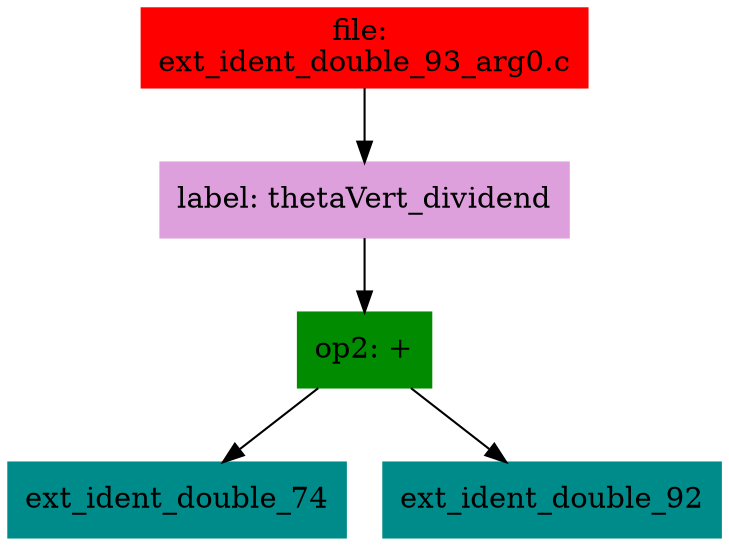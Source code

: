 digraph G {
node [shape=box]

0 [label="file: 
ext_ident_double_93_arg0.c",color=red, style=filled]
1 [label="label: thetaVert_dividend",color=plum, style=filled]
0 -> 1
2 [label="op2: +",color=green4, style=filled]
1 -> 2
3 [label="ext_ident_double_74",color=cyan4, style=filled]
2 -> 3
24 [label="ext_ident_double_92",color=cyan4, style=filled]
2 -> 24


}


